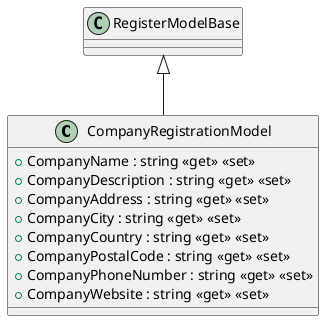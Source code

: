 @startuml
class CompanyRegistrationModel {
    + CompanyName : string <<get>> <<set>>
    + CompanyDescription : string <<get>> <<set>>
    + CompanyAddress : string <<get>> <<set>>
    + CompanyCity : string <<get>> <<set>>
    + CompanyCountry : string <<get>> <<set>>
    + CompanyPostalCode : string <<get>> <<set>>
    + CompanyPhoneNumber : string <<get>> <<set>>
    + CompanyWebsite : string <<get>> <<set>>
}
RegisterModelBase <|-- CompanyRegistrationModel
@enduml
